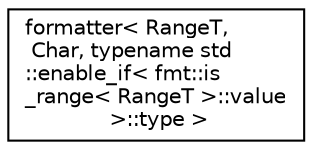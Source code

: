 digraph "Graphical Class Hierarchy"
{
  edge [fontname="Helvetica",fontsize="10",labelfontname="Helvetica",labelfontsize="10"];
  node [fontname="Helvetica",fontsize="10",shape=record];
  rankdir="LR";
  Node1 [label="formatter\< RangeT,\l Char, typename std\l::enable_if\< fmt::is\l_range\< RangeT \>::value\l \>::type \>",height=0.2,width=0.4,color="black", fillcolor="white", style="filled",URL="$structformatter_3_01_range_t_00_01_char_00_01typename_01std_1_1enable__if_3_01fmt_1_1is__range_338ef07b6d6c7537efaa2c888f2ea4c8d.html"];
}
